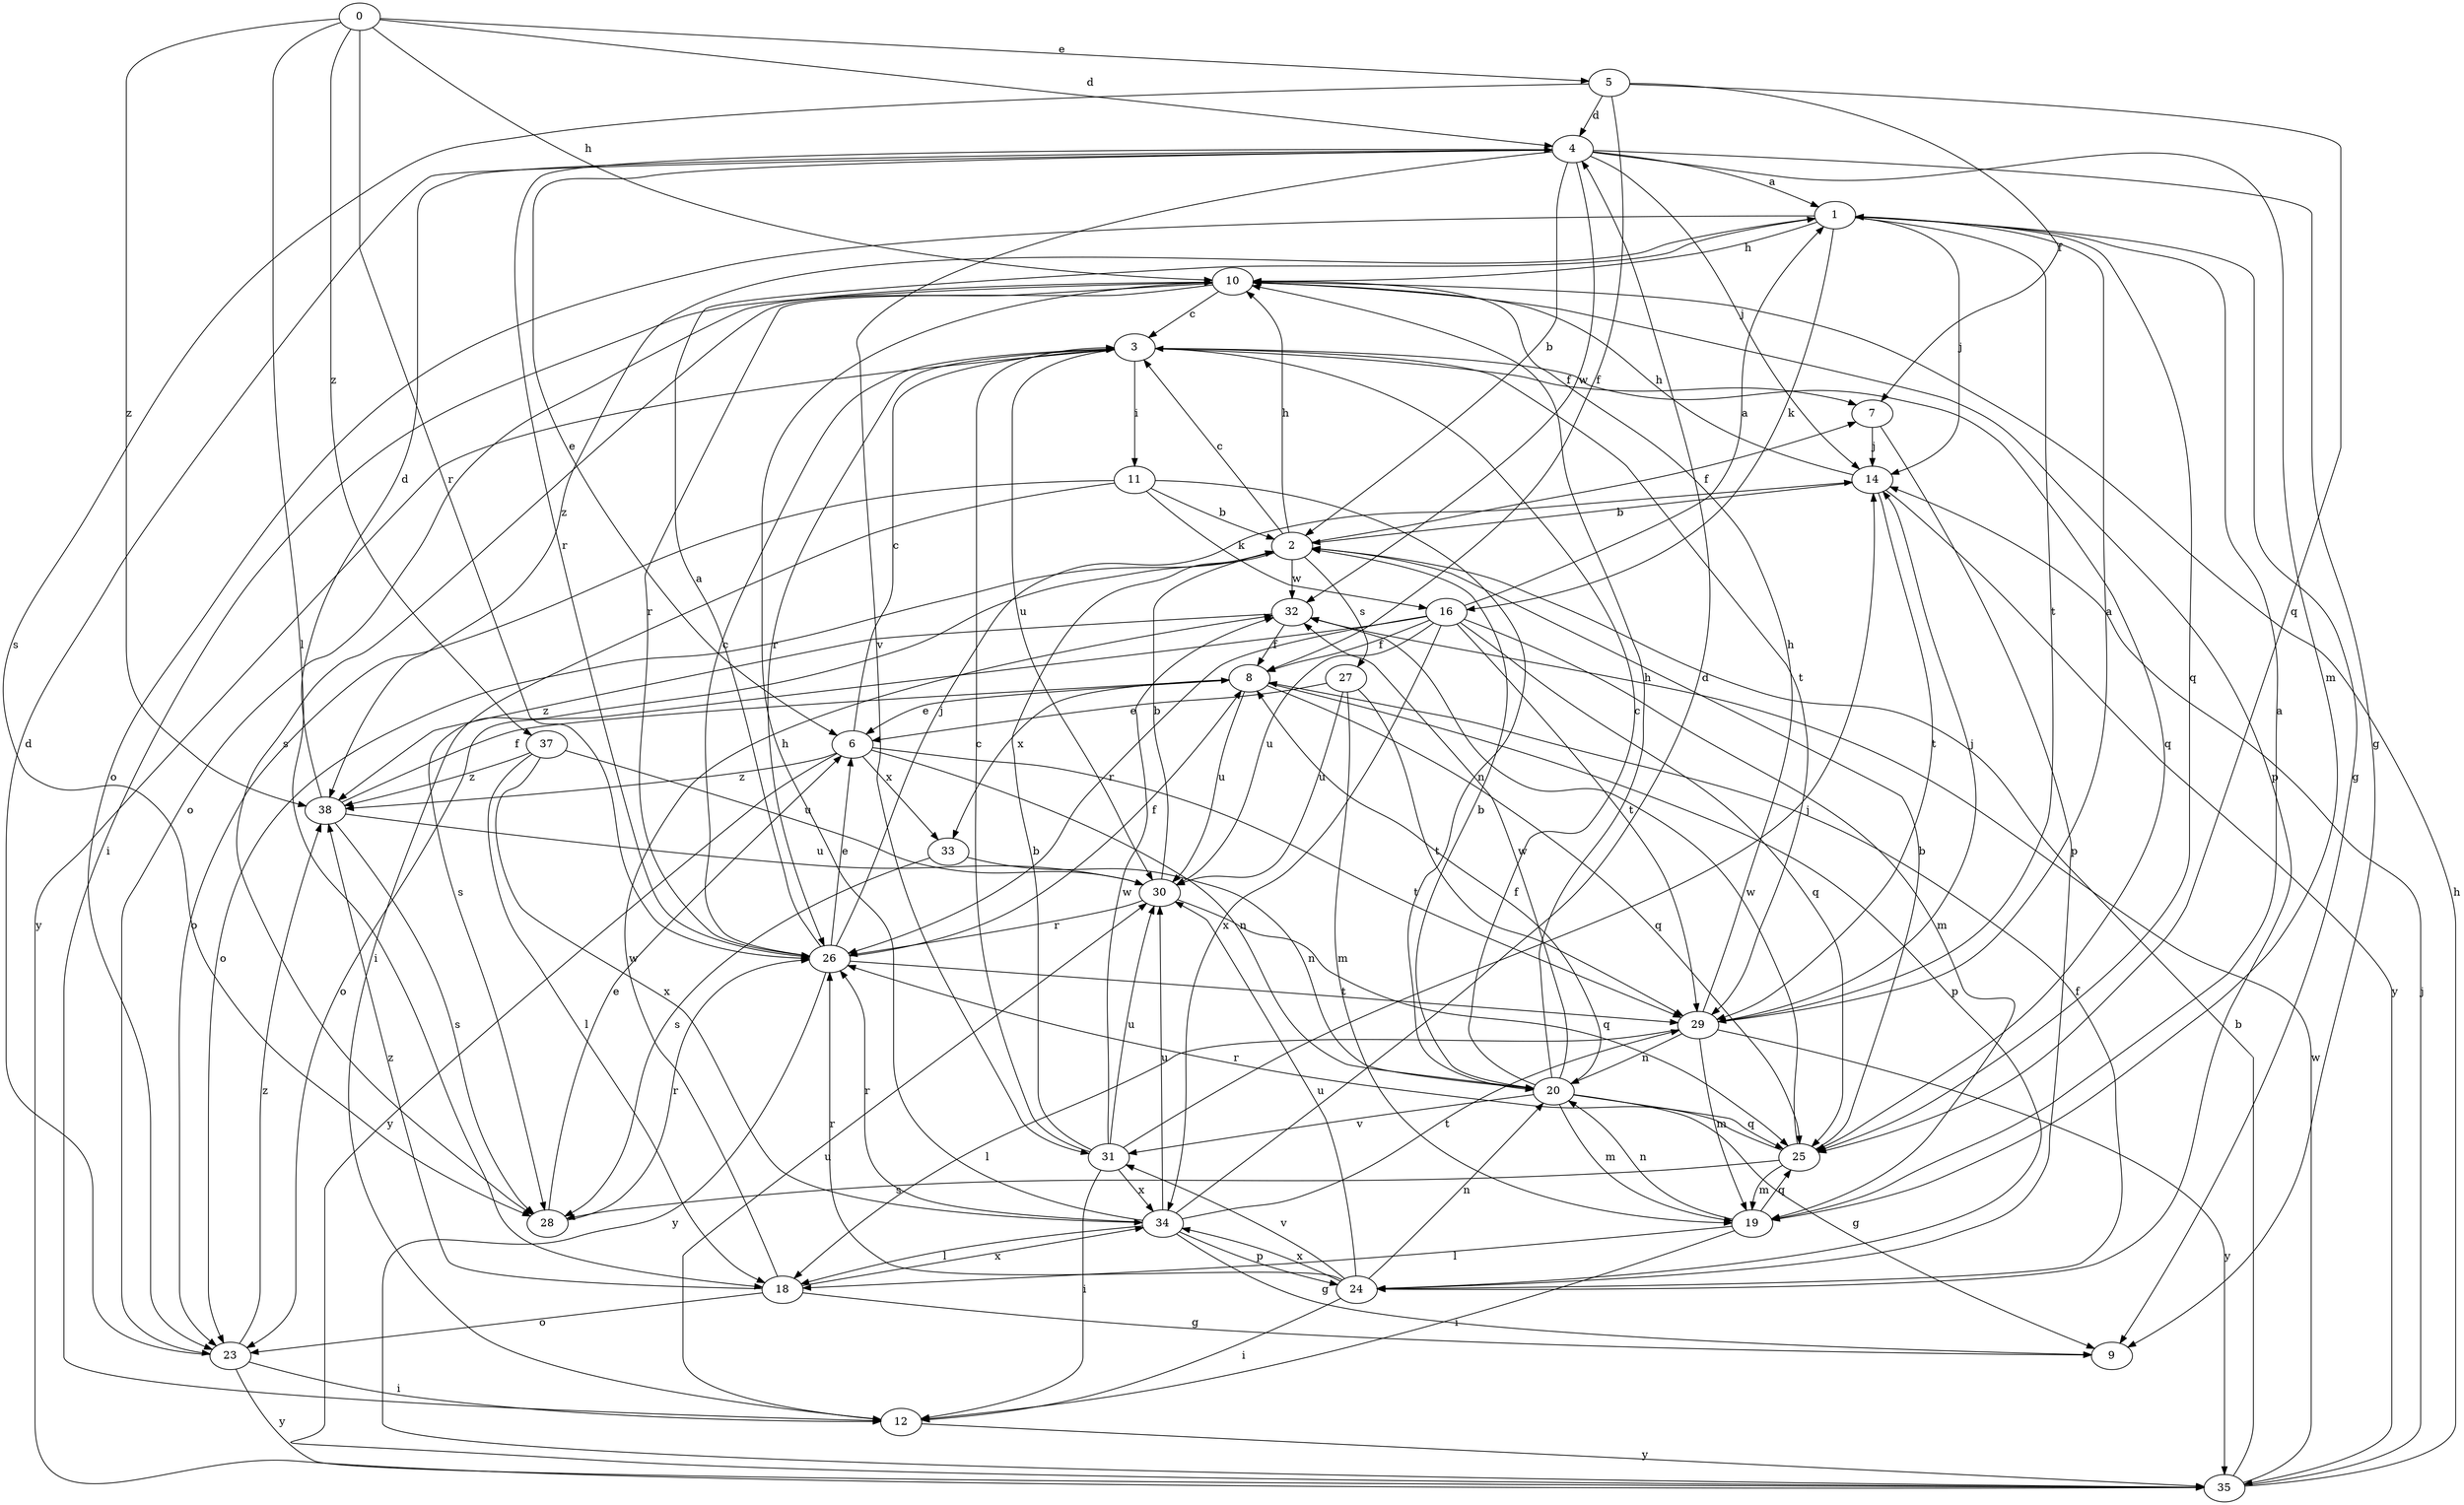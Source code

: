 strict digraph  {
0;
1;
2;
3;
4;
5;
6;
7;
8;
9;
10;
11;
12;
14;
16;
18;
19;
20;
23;
24;
25;
26;
27;
28;
29;
30;
31;
32;
33;
34;
35;
37;
38;
0 -> 4  [label=d];
0 -> 5  [label=e];
0 -> 10  [label=h];
0 -> 18  [label=l];
0 -> 26  [label=r];
0 -> 37  [label=z];
0 -> 38  [label=z];
1 -> 9  [label=g];
1 -> 10  [label=h];
1 -> 14  [label=j];
1 -> 16  [label=k];
1 -> 23  [label=o];
1 -> 25  [label=q];
1 -> 29  [label=t];
1 -> 38  [label=z];
2 -> 3  [label=c];
2 -> 7  [label=f];
2 -> 10  [label=h];
2 -> 23  [label=o];
2 -> 27  [label=s];
2 -> 28  [label=s];
2 -> 32  [label=w];
3 -> 7  [label=f];
3 -> 11  [label=i];
3 -> 25  [label=q];
3 -> 26  [label=r];
3 -> 29  [label=t];
3 -> 30  [label=u];
3 -> 35  [label=y];
4 -> 1  [label=a];
4 -> 2  [label=b];
4 -> 6  [label=e];
4 -> 9  [label=g];
4 -> 14  [label=j];
4 -> 19  [label=m];
4 -> 26  [label=r];
4 -> 31  [label=v];
4 -> 32  [label=w];
5 -> 4  [label=d];
5 -> 7  [label=f];
5 -> 8  [label=f];
5 -> 25  [label=q];
5 -> 28  [label=s];
6 -> 3  [label=c];
6 -> 20  [label=n];
6 -> 29  [label=t];
6 -> 33  [label=x];
6 -> 35  [label=y];
6 -> 38  [label=z];
7 -> 14  [label=j];
7 -> 24  [label=p];
8 -> 6  [label=e];
8 -> 24  [label=p];
8 -> 25  [label=q];
8 -> 30  [label=u];
8 -> 33  [label=x];
10 -> 3  [label=c];
10 -> 12  [label=i];
10 -> 23  [label=o];
10 -> 24  [label=p];
10 -> 26  [label=r];
10 -> 28  [label=s];
11 -> 2  [label=b];
11 -> 12  [label=i];
11 -> 16  [label=k];
11 -> 20  [label=n];
11 -> 23  [label=o];
12 -> 30  [label=u];
12 -> 35  [label=y];
14 -> 2  [label=b];
14 -> 10  [label=h];
14 -> 29  [label=t];
14 -> 35  [label=y];
16 -> 1  [label=a];
16 -> 8  [label=f];
16 -> 19  [label=m];
16 -> 23  [label=o];
16 -> 25  [label=q];
16 -> 26  [label=r];
16 -> 29  [label=t];
16 -> 30  [label=u];
16 -> 34  [label=x];
18 -> 9  [label=g];
18 -> 23  [label=o];
18 -> 32  [label=w];
18 -> 34  [label=x];
18 -> 38  [label=z];
19 -> 1  [label=a];
19 -> 12  [label=i];
19 -> 18  [label=l];
19 -> 20  [label=n];
19 -> 25  [label=q];
20 -> 2  [label=b];
20 -> 3  [label=c];
20 -> 8  [label=f];
20 -> 9  [label=g];
20 -> 10  [label=h];
20 -> 19  [label=m];
20 -> 25  [label=q];
20 -> 31  [label=v];
20 -> 32  [label=w];
23 -> 4  [label=d];
23 -> 12  [label=i];
23 -> 35  [label=y];
23 -> 38  [label=z];
24 -> 8  [label=f];
24 -> 12  [label=i];
24 -> 20  [label=n];
24 -> 26  [label=r];
24 -> 30  [label=u];
24 -> 31  [label=v];
24 -> 34  [label=x];
25 -> 2  [label=b];
25 -> 19  [label=m];
25 -> 26  [label=r];
25 -> 28  [label=s];
25 -> 32  [label=w];
26 -> 1  [label=a];
26 -> 3  [label=c];
26 -> 6  [label=e];
26 -> 8  [label=f];
26 -> 14  [label=j];
26 -> 29  [label=t];
26 -> 35  [label=y];
27 -> 6  [label=e];
27 -> 19  [label=m];
27 -> 29  [label=t];
27 -> 30  [label=u];
28 -> 6  [label=e];
28 -> 26  [label=r];
29 -> 1  [label=a];
29 -> 10  [label=h];
29 -> 14  [label=j];
29 -> 18  [label=l];
29 -> 19  [label=m];
29 -> 20  [label=n];
29 -> 35  [label=y];
30 -> 2  [label=b];
30 -> 25  [label=q];
30 -> 26  [label=r];
31 -> 2  [label=b];
31 -> 3  [label=c];
31 -> 12  [label=i];
31 -> 14  [label=j];
31 -> 30  [label=u];
31 -> 32  [label=w];
31 -> 34  [label=x];
32 -> 8  [label=f];
32 -> 38  [label=z];
33 -> 20  [label=n];
33 -> 28  [label=s];
34 -> 4  [label=d];
34 -> 9  [label=g];
34 -> 10  [label=h];
34 -> 18  [label=l];
34 -> 24  [label=p];
34 -> 26  [label=r];
34 -> 29  [label=t];
34 -> 30  [label=u];
35 -> 2  [label=b];
35 -> 10  [label=h];
35 -> 14  [label=j];
35 -> 32  [label=w];
37 -> 18  [label=l];
37 -> 30  [label=u];
37 -> 34  [label=x];
37 -> 38  [label=z];
38 -> 4  [label=d];
38 -> 8  [label=f];
38 -> 28  [label=s];
38 -> 30  [label=u];
}
